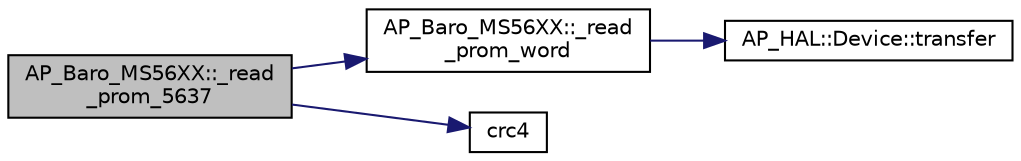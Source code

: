 digraph "AP_Baro_MS56XX::_read_prom_5637"
{
 // INTERACTIVE_SVG=YES
  edge [fontname="Helvetica",fontsize="10",labelfontname="Helvetica",labelfontsize="10"];
  node [fontname="Helvetica",fontsize="10",shape=record];
  rankdir="LR";
  Node1 [label="AP_Baro_MS56XX::_read\l_prom_5637",height=0.2,width=0.4,color="black", fillcolor="grey75", style="filled", fontcolor="black"];
  Node1 -> Node2 [color="midnightblue",fontsize="10",style="solid",fontname="Helvetica"];
  Node2 [label="AP_Baro_MS56XX::_read\l_prom_word",height=0.2,width=0.4,color="black", fillcolor="white", style="filled",URL="$classAP__Baro__MS56XX.html#af5051fb5f63cb1b5ed64510b77fb2d1d"];
  Node2 -> Node3 [color="midnightblue",fontsize="10",style="solid",fontname="Helvetica"];
  Node3 [label="AP_HAL::Device::transfer",height=0.2,width=0.4,color="black", fillcolor="white", style="filled",URL="$classAP__HAL_1_1Device.html#a2af24b5f93b678af718b65a606e538b0"];
  Node1 -> Node4 [color="midnightblue",fontsize="10",style="solid",fontname="Helvetica"];
  Node4 [label="crc4",height=0.2,width=0.4,color="black", fillcolor="white", style="filled",URL="$AP__Baro__MS5611_8cpp.html#ad45905165dfbaffc217d8ca774f9412e"];
}
